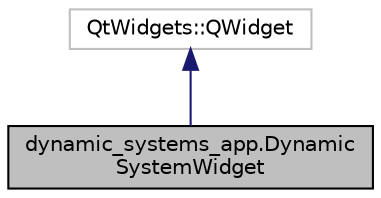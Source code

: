 digraph "dynamic_systems_app.DynamicSystemWidget"
{
  edge [fontname="Helvetica",fontsize="10",labelfontname="Helvetica",labelfontsize="10"];
  node [fontname="Helvetica",fontsize="10",shape=record];
  Node0 [label="dynamic_systems_app.Dynamic\lSystemWidget",height=0.2,width=0.4,color="black", fillcolor="grey75", style="filled", fontcolor="black"];
  Node1 -> Node0 [dir="back",color="midnightblue",fontsize="10",style="solid"];
  Node1 [label="QtWidgets::QWidget",height=0.2,width=0.4,color="grey75", fillcolor="white", style="filled"];
}
